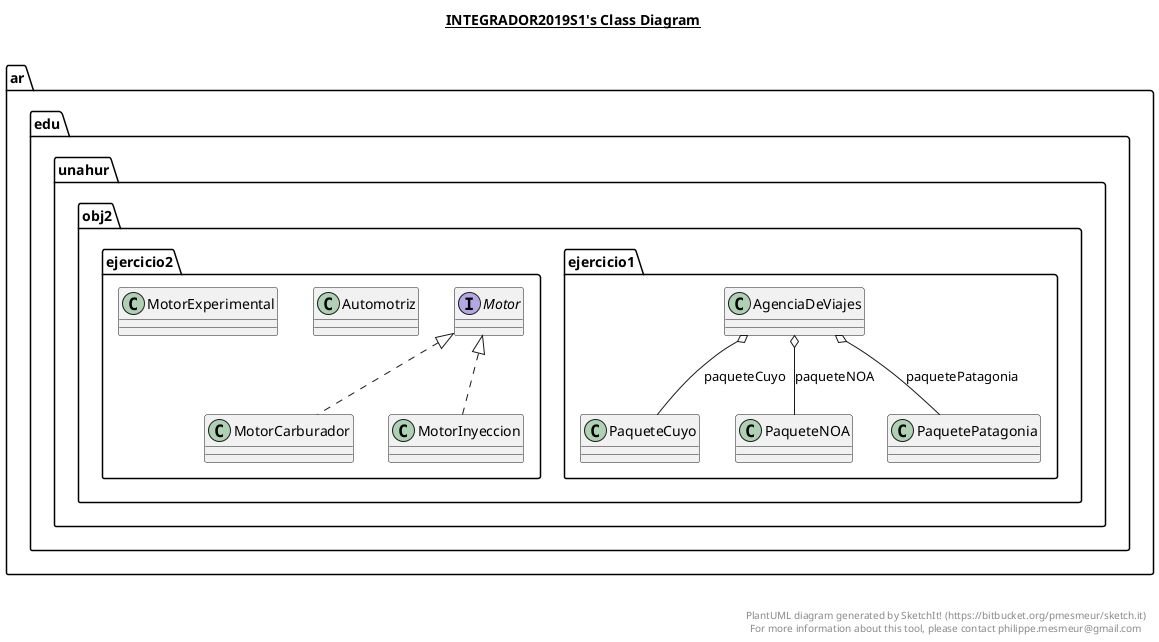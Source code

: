 @startuml

title __INTEGRADOR2019S1's Class Diagram__\n

  namespace ar.edu.unahur.obj2.ejercicio1 {
    class ar.edu.unahur.obj2.ejercicio1.AgenciaDeViajes {
    }
  }
  

  namespace ar.edu.unahur.obj2.ejercicio2 {
    class ar.edu.unahur.obj2.ejercicio2.Automotriz {
    }
  }
  

  namespace ar.edu.unahur.obj2.ejercicio2 {
    interface ar.edu.unahur.obj2.ejercicio2.Motor {
    }
  }
  

  namespace ar.edu.unahur.obj2.ejercicio2 {
    class ar.edu.unahur.obj2.ejercicio2.MotorCarburador {
    }
  }
  

  namespace ar.edu.unahur.obj2.ejercicio2 {
    class ar.edu.unahur.obj2.ejercicio2.MotorExperimental {
    }
  }
  

  namespace ar.edu.unahur.obj2.ejercicio2 {
    class ar.edu.unahur.obj2.ejercicio2.MotorInyeccion {
    }
  }
  

  namespace ar.edu.unahur.obj2.ejercicio1 {
    class ar.edu.unahur.obj2.ejercicio1.PaqueteCuyo {
    }
  }
  

  namespace ar.edu.unahur.obj2.ejercicio1 {
    class ar.edu.unahur.obj2.ejercicio1.PaqueteNOA {
    }
  }
  

  namespace ar.edu.unahur.obj2.ejercicio1 {
    class ar.edu.unahur.obj2.ejercicio1.PaquetePatagonia {
    }
  }
  

  ar.edu.unahur.obj2.ejercicio1.AgenciaDeViajes o-- ar.edu.unahur.obj2.ejercicio1.PaqueteCuyo : paqueteCuyo
  ar.edu.unahur.obj2.ejercicio1.AgenciaDeViajes o-- ar.edu.unahur.obj2.ejercicio1.PaqueteNOA : paqueteNOA
  ar.edu.unahur.obj2.ejercicio1.AgenciaDeViajes o-- ar.edu.unahur.obj2.ejercicio1.PaquetePatagonia : paquetePatagonia
  ar.edu.unahur.obj2.ejercicio2.MotorCarburador .up.|> ar.edu.unahur.obj2.ejercicio2.Motor
  ar.edu.unahur.obj2.ejercicio2.MotorInyeccion .up.|> ar.edu.unahur.obj2.ejercicio2.Motor


right footer


PlantUML diagram generated by SketchIt! (https://bitbucket.org/pmesmeur/sketch.it)
For more information about this tool, please contact philippe.mesmeur@gmail.com
endfooter

@enduml
